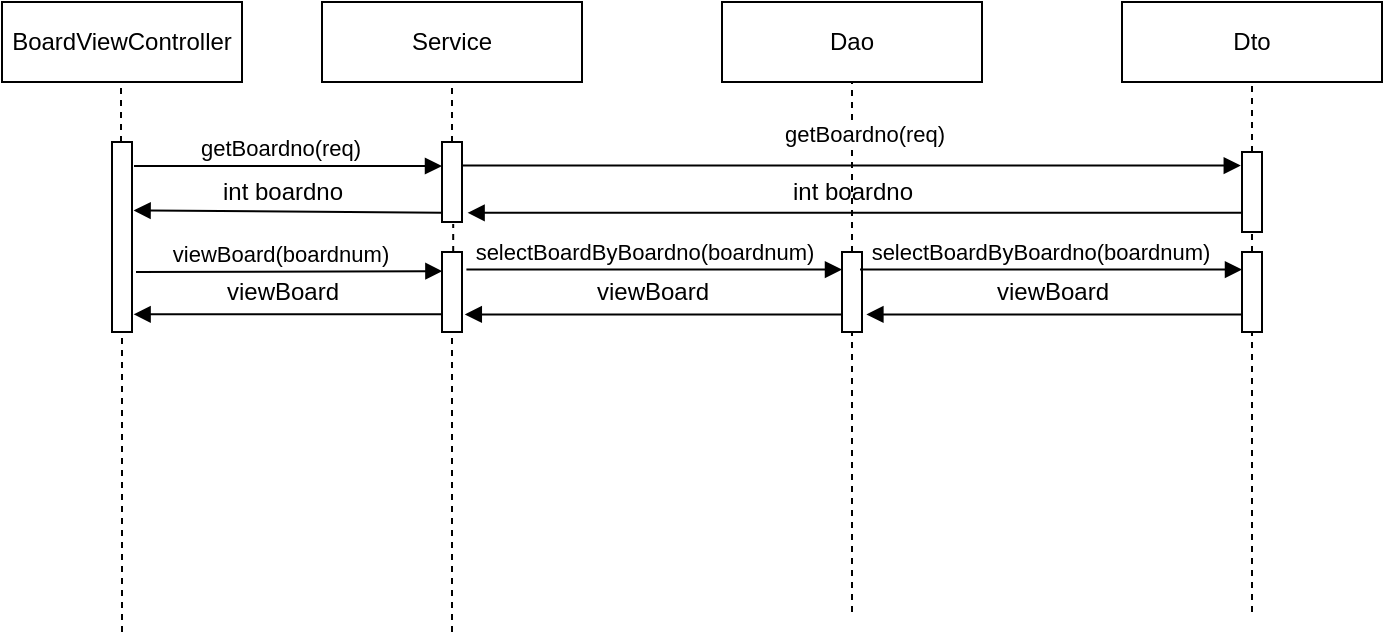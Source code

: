 <mxfile version="13.2.6" type="github">
  <diagram id="mM8BfhB0ug2EMRv0EJna" name="Page-1">
    <mxGraphModel dx="1454" dy="585" grid="1" gridSize="10" guides="1" tooltips="1" connect="1" arrows="1" fold="1" page="1" pageScale="1" pageWidth="1100" pageHeight="850" math="0" shadow="0">
      <root>
        <mxCell id="0" />
        <mxCell id="1" parent="0" />
        <mxCell id="t1NXMLt-jvlbNoCUIiNC-1" value="BoardViewController" style="rounded=0;whiteSpace=wrap;html=1;" vertex="1" parent="1">
          <mxGeometry x="190" y="95" width="120" height="40" as="geometry" />
        </mxCell>
        <mxCell id="t1NXMLt-jvlbNoCUIiNC-2" value="Service" style="rounded=0;whiteSpace=wrap;html=1;" vertex="1" parent="1">
          <mxGeometry x="350" y="95" width="130" height="40" as="geometry" />
        </mxCell>
        <mxCell id="t1NXMLt-jvlbNoCUIiNC-3" value="Dao" style="rounded=0;whiteSpace=wrap;html=1;" vertex="1" parent="1">
          <mxGeometry x="550" y="95" width="130" height="40" as="geometry" />
        </mxCell>
        <mxCell id="t1NXMLt-jvlbNoCUIiNC-4" value="" style="endArrow=none;dashed=1;html=1;" edge="1" parent="1">
          <mxGeometry width="50" height="50" relative="1" as="geometry">
            <mxPoint x="249.5" y="165" as="sourcePoint" />
            <mxPoint x="249.5" y="135" as="targetPoint" />
          </mxGeometry>
        </mxCell>
        <mxCell id="t1NXMLt-jvlbNoCUIiNC-5" value="" style="endArrow=none;dashed=1;html=1;" edge="1" parent="1" target="t1NXMLt-jvlbNoCUIiNC-11">
          <mxGeometry width="50" height="50" relative="1" as="geometry">
            <mxPoint x="250" y="410" as="sourcePoint" />
            <mxPoint x="260" y="220" as="targetPoint" />
          </mxGeometry>
        </mxCell>
        <mxCell id="t1NXMLt-jvlbNoCUIiNC-6" value="" style="endArrow=none;dashed=1;html=1;entryX=0.5;entryY=1;entryDx=0;entryDy=0;" edge="1" parent="1" target="t1NXMLt-jvlbNoCUIiNC-2" source="t1NXMLt-jvlbNoCUIiNC-10">
          <mxGeometry width="50" height="50" relative="1" as="geometry">
            <mxPoint x="490" y="165" as="sourcePoint" />
            <mxPoint x="485" y="325" as="targetPoint" />
          </mxGeometry>
        </mxCell>
        <mxCell id="t1NXMLt-jvlbNoCUIiNC-7" value="" style="endArrow=none;dashed=1;html=1;entryX=0.5;entryY=1;entryDx=0;entryDy=0;" edge="1" parent="1" source="t1NXMLt-jvlbNoCUIiNC-41" target="t1NXMLt-jvlbNoCUIiNC-3">
          <mxGeometry width="50" height="50" relative="1" as="geometry">
            <mxPoint x="750" y="400" as="sourcePoint" />
            <mxPoint x="520" y="145" as="targetPoint" />
          </mxGeometry>
        </mxCell>
        <mxCell id="t1NXMLt-jvlbNoCUIiNC-8" value="" style="endArrow=none;dashed=1;html=1;entryX=0.56;entryY=1.025;entryDx=0;entryDy=0;entryPerimeter=0;" edge="1" parent="1" source="t1NXMLt-jvlbNoCUIiNC-39" target="t1NXMLt-jvlbNoCUIiNC-10">
          <mxGeometry width="50" height="50" relative="1" as="geometry">
            <mxPoint x="490" y="410" as="sourcePoint" />
            <mxPoint x="490" y="205" as="targetPoint" />
          </mxGeometry>
        </mxCell>
        <mxCell id="t1NXMLt-jvlbNoCUIiNC-11" value="" style="html=1;points=[];perimeter=orthogonalPerimeter;" vertex="1" parent="1">
          <mxGeometry x="245" y="165" width="10" height="95" as="geometry" />
        </mxCell>
        <mxCell id="t1NXMLt-jvlbNoCUIiNC-13" value="getBoardno(req)" style="html=1;verticalAlign=bottom;endArrow=block;entryX=-0.06;entryY=0.17;entryDx=0;entryDy=0;entryPerimeter=0;" edge="1" parent="1" source="t1NXMLt-jvlbNoCUIiNC-10" target="t1NXMLt-jvlbNoCUIiNC-46">
          <mxGeometry x="0.029" y="7" width="80" relative="1" as="geometry">
            <mxPoint x="256" y="177.0" as="sourcePoint" />
            <mxPoint x="770" y="177" as="targetPoint" />
            <mxPoint as="offset" />
          </mxGeometry>
        </mxCell>
        <mxCell id="t1NXMLt-jvlbNoCUIiNC-15" value="" style="html=1;verticalAlign=bottom;endArrow=block;entryX=1.28;entryY=0.885;entryDx=0;entryDy=0;entryPerimeter=0;" edge="1" parent="1" source="t1NXMLt-jvlbNoCUIiNC-46" target="t1NXMLt-jvlbNoCUIiNC-10">
          <mxGeometry x="0.035" y="-3" width="80" relative="1" as="geometry">
            <mxPoint x="770" y="200" as="sourcePoint" />
            <mxPoint x="493" y="201" as="targetPoint" />
            <mxPoint as="offset" />
          </mxGeometry>
        </mxCell>
        <mxCell id="t1NXMLt-jvlbNoCUIiNC-16" value="" style="html=1;verticalAlign=bottom;endArrow=block;exitX=0;exitY=0.885;exitDx=0;exitDy=0;exitPerimeter=0;entryX=1.08;entryY=0.36;entryDx=0;entryDy=0;entryPerimeter=0;" edge="1" parent="1" source="t1NXMLt-jvlbNoCUIiNC-10" target="t1NXMLt-jvlbNoCUIiNC-11">
          <mxGeometry x="0.035" y="-3" width="80" relative="1" as="geometry">
            <mxPoint x="483" y="201" as="sourcePoint" />
            <mxPoint x="260" y="201" as="targetPoint" />
            <mxPoint as="offset" />
          </mxGeometry>
        </mxCell>
        <mxCell id="t1NXMLt-jvlbNoCUIiNC-39" value="" style="html=1;points=[];perimeter=orthogonalPerimeter;" vertex="1" parent="1">
          <mxGeometry x="410" y="220" width="10" height="40" as="geometry" />
        </mxCell>
        <mxCell id="t1NXMLt-jvlbNoCUIiNC-40" value="" style="endArrow=none;dashed=1;html=1;entryX=0.5;entryY=1;entryDx=0;entryDy=0;" edge="1" parent="1" target="t1NXMLt-jvlbNoCUIiNC-39">
          <mxGeometry width="50" height="50" relative="1" as="geometry">
            <mxPoint x="415" y="410" as="sourcePoint" />
            <mxPoint x="490" y="205" as="targetPoint" />
          </mxGeometry>
        </mxCell>
        <mxCell id="t1NXMLt-jvlbNoCUIiNC-41" value="" style="html=1;points=[];perimeter=orthogonalPerimeter;" vertex="1" parent="1">
          <mxGeometry x="610" y="220" width="10" height="40" as="geometry" />
        </mxCell>
        <mxCell id="t1NXMLt-jvlbNoCUIiNC-42" value="" style="endArrow=none;dashed=1;html=1;entryX=0.5;entryY=1;entryDx=0;entryDy=0;" edge="1" parent="1" target="t1NXMLt-jvlbNoCUIiNC-41">
          <mxGeometry width="50" height="50" relative="1" as="geometry">
            <mxPoint x="615" y="400" as="sourcePoint" />
            <mxPoint x="750" y="135" as="targetPoint" />
          </mxGeometry>
        </mxCell>
        <mxCell id="t1NXMLt-jvlbNoCUIiNC-43" value="Dto" style="rounded=0;whiteSpace=wrap;html=1;" vertex="1" parent="1">
          <mxGeometry x="750" y="95" width="130" height="40" as="geometry" />
        </mxCell>
        <mxCell id="t1NXMLt-jvlbNoCUIiNC-44" value="" style="endArrow=none;dashed=1;html=1;entryX=0.5;entryY=1;entryDx=0;entryDy=0;" edge="1" parent="1" source="t1NXMLt-jvlbNoCUIiNC-46" target="t1NXMLt-jvlbNoCUIiNC-43">
          <mxGeometry width="50" height="50" relative="1" as="geometry">
            <mxPoint x="815" y="400" as="sourcePoint" />
            <mxPoint x="780" y="145" as="targetPoint" />
          </mxGeometry>
        </mxCell>
        <mxCell id="t1NXMLt-jvlbNoCUIiNC-10" value="" style="html=1;points=[];perimeter=orthogonalPerimeter;" vertex="1" parent="1">
          <mxGeometry x="410" y="165" width="10" height="40" as="geometry" />
        </mxCell>
        <mxCell id="t1NXMLt-jvlbNoCUIiNC-45" value="getBoardno(req)" style="html=1;verticalAlign=bottom;endArrow=block;" edge="1" parent="1" target="t1NXMLt-jvlbNoCUIiNC-10">
          <mxGeometry x="-0.058" width="80" relative="1" as="geometry">
            <mxPoint x="256" y="177.0" as="sourcePoint" />
            <mxPoint x="486" y="177.0" as="targetPoint" />
            <mxPoint as="offset" />
          </mxGeometry>
        </mxCell>
        <mxCell id="t1NXMLt-jvlbNoCUIiNC-46" value="" style="html=1;points=[];perimeter=orthogonalPerimeter;" vertex="1" parent="1">
          <mxGeometry x="810" y="170" width="10" height="40" as="geometry" />
        </mxCell>
        <mxCell id="t1NXMLt-jvlbNoCUIiNC-47" value="" style="endArrow=none;dashed=1;html=1;entryX=0.5;entryY=1;entryDx=0;entryDy=0;" edge="1" parent="1" target="t1NXMLt-jvlbNoCUIiNC-46">
          <mxGeometry width="50" height="50" relative="1" as="geometry">
            <mxPoint x="815" y="220" as="sourcePoint" />
            <mxPoint x="815" y="135" as="targetPoint" />
          </mxGeometry>
        </mxCell>
        <mxCell id="t1NXMLt-jvlbNoCUIiNC-49" value="" style="endArrow=none;dashed=1;html=1;entryX=0.5;entryY=1;entryDx=0;entryDy=0;" edge="1" parent="1">
          <mxGeometry width="50" height="50" relative="1" as="geometry">
            <mxPoint x="815" y="400" as="sourcePoint" />
            <mxPoint x="815" y="260" as="targetPoint" />
          </mxGeometry>
        </mxCell>
        <mxCell id="t1NXMLt-jvlbNoCUIiNC-52" value="viewBoard(boardnum)" style="html=1;verticalAlign=bottom;endArrow=block;entryX=0.02;entryY=0.24;entryDx=0;entryDy=0;entryPerimeter=0;" edge="1" parent="1" target="t1NXMLt-jvlbNoCUIiNC-39">
          <mxGeometry x="-0.058" width="80" relative="1" as="geometry">
            <mxPoint x="257" y="230" as="sourcePoint" />
            <mxPoint x="410" y="234" as="targetPoint" />
            <mxPoint as="offset" />
          </mxGeometry>
        </mxCell>
        <mxCell id="t1NXMLt-jvlbNoCUIiNC-53" value="" style="html=1;verticalAlign=bottom;endArrow=block;entryX=1.08;entryY=0.907;entryDx=0;entryDy=0;entryPerimeter=0;" edge="1" parent="1" source="t1NXMLt-jvlbNoCUIiNC-39" target="t1NXMLt-jvlbNoCUIiNC-11">
          <mxGeometry x="0.035" y="-3" width="80" relative="1" as="geometry">
            <mxPoint x="390" y="290" as="sourcePoint" />
            <mxPoint x="270" y="290" as="targetPoint" />
            <mxPoint as="offset" />
          </mxGeometry>
        </mxCell>
        <mxCell id="t1NXMLt-jvlbNoCUIiNC-54" value="int boardno" style="text;html=1;align=center;verticalAlign=middle;resizable=0;points=[];autosize=1;" vertex="1" parent="1">
          <mxGeometry x="575" y="180" width="80" height="20" as="geometry" />
        </mxCell>
        <mxCell id="t1NXMLt-jvlbNoCUIiNC-55" value="int boardno" style="text;html=1;align=center;verticalAlign=middle;resizable=0;points=[];autosize=1;" vertex="1" parent="1">
          <mxGeometry x="290" y="180" width="80" height="20" as="geometry" />
        </mxCell>
        <mxCell id="t1NXMLt-jvlbNoCUIiNC-56" value="selectBoardByBoardno(boardnum)" style="html=1;verticalAlign=bottom;endArrow=block;exitX=1.22;exitY=0.22;exitDx=0;exitDy=0;exitPerimeter=0;" edge="1" parent="1" source="t1NXMLt-jvlbNoCUIiNC-39" target="t1NXMLt-jvlbNoCUIiNC-41">
          <mxGeometry x="-0.058" width="80" relative="1" as="geometry">
            <mxPoint x="419" y="236" as="sourcePoint" />
            <mxPoint x="420" y="244" as="targetPoint" />
            <mxPoint as="offset" />
          </mxGeometry>
        </mxCell>
        <mxCell id="t1NXMLt-jvlbNoCUIiNC-61" value="viewBoard" style="text;html=1;align=center;verticalAlign=middle;resizable=0;points=[];autosize=1;" vertex="1" parent="1">
          <mxGeometry x="295" y="230" width="70" height="20" as="geometry" />
        </mxCell>
        <mxCell id="t1NXMLt-jvlbNoCUIiNC-62" value="" style="html=1;verticalAlign=bottom;endArrow=block;entryX=1.14;entryY=0.78;entryDx=0;entryDy=0;entryPerimeter=0;" edge="1" parent="1" source="t1NXMLt-jvlbNoCUIiNC-41" target="t1NXMLt-jvlbNoCUIiNC-39">
          <mxGeometry x="0.035" y="-3" width="80" relative="1" as="geometry">
            <mxPoint x="608" y="251" as="sourcePoint" />
            <mxPoint x="633.8" y="258.8" as="targetPoint" />
            <mxPoint as="offset" />
          </mxGeometry>
        </mxCell>
        <mxCell id="t1NXMLt-jvlbNoCUIiNC-63" value="" style="html=1;points=[];perimeter=orthogonalPerimeter;" vertex="1" parent="1">
          <mxGeometry x="810" y="220" width="10" height="40" as="geometry" />
        </mxCell>
        <mxCell id="t1NXMLt-jvlbNoCUIiNC-65" value="viewBoard" style="text;html=1;align=center;verticalAlign=middle;resizable=0;points=[];autosize=1;" vertex="1" parent="1">
          <mxGeometry x="480" y="230" width="70" height="20" as="geometry" />
        </mxCell>
        <mxCell id="t1NXMLt-jvlbNoCUIiNC-71" value="selectBoardByBoardno(boardnum)" style="html=1;verticalAlign=bottom;endArrow=block;exitX=0.9;exitY=0.22;exitDx=0;exitDy=0;exitPerimeter=0;" edge="1" parent="1" source="t1NXMLt-jvlbNoCUIiNC-41" target="t1NXMLt-jvlbNoCUIiNC-63">
          <mxGeometry x="-0.058" width="80" relative="1" as="geometry">
            <mxPoint x="442.2" y="248.8" as="sourcePoint" />
            <mxPoint x="630" y="248.8" as="targetPoint" />
            <mxPoint as="offset" />
          </mxGeometry>
        </mxCell>
        <mxCell id="t1NXMLt-jvlbNoCUIiNC-74" value="" style="html=1;verticalAlign=bottom;endArrow=block;entryX=1.22;entryY=0.78;entryDx=0;entryDy=0;entryPerimeter=0;" edge="1" parent="1" source="t1NXMLt-jvlbNoCUIiNC-63" target="t1NXMLt-jvlbNoCUIiNC-41">
          <mxGeometry x="0.035" y="-3" width="80" relative="1" as="geometry">
            <mxPoint x="620" y="261.2" as="sourcePoint" />
            <mxPoint x="431.4" y="261.2" as="targetPoint" />
            <mxPoint as="offset" />
          </mxGeometry>
        </mxCell>
        <mxCell id="t1NXMLt-jvlbNoCUIiNC-75" value="viewBoard" style="text;html=1;align=center;verticalAlign=middle;resizable=0;points=[];autosize=1;" vertex="1" parent="1">
          <mxGeometry x="680" y="230" width="70" height="20" as="geometry" />
        </mxCell>
      </root>
    </mxGraphModel>
  </diagram>
</mxfile>
